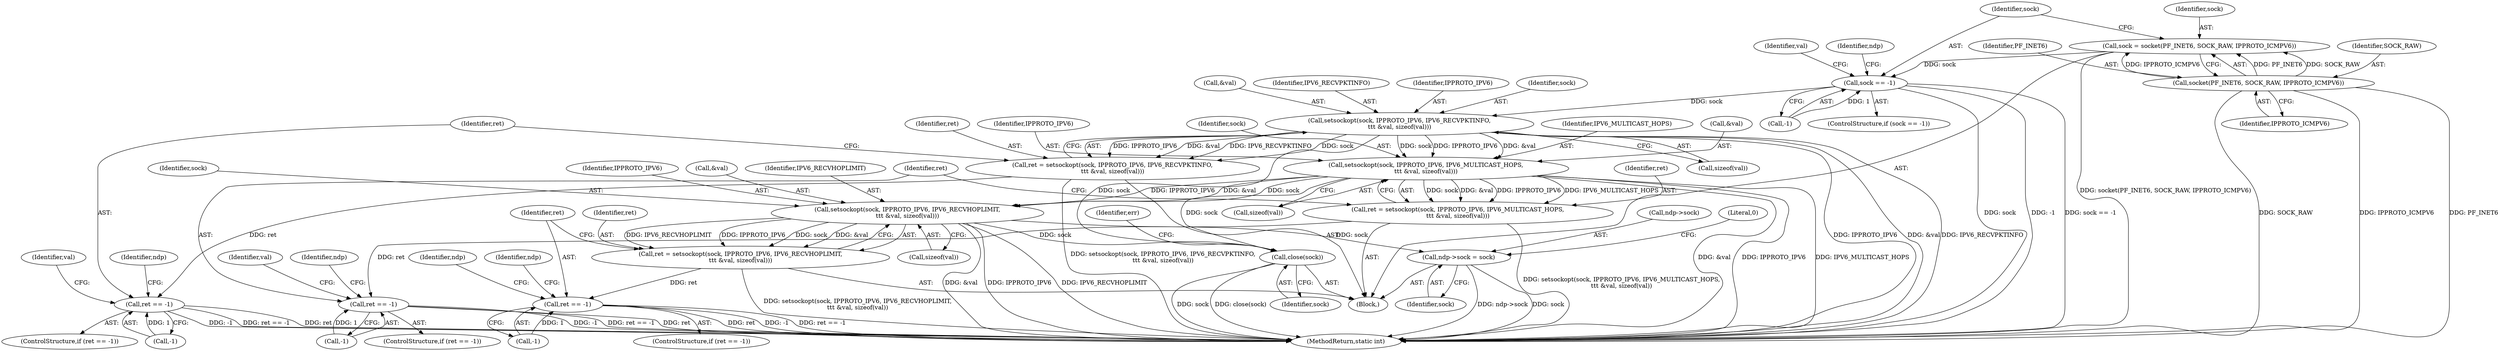digraph "0_libndp_a4892df306e0532487f1634ba6d4c6d4bb381c7f_0@API" {
"1000107" [label="(Call,sock = socket(PF_INET6, SOCK_RAW, IPPROTO_ICMPV6))"];
"1000109" [label="(Call,socket(PF_INET6, SOCK_RAW, IPPROTO_ICMPV6))"];
"1000114" [label="(Call,sock == -1)"];
"1000130" [label="(Call,setsockopt(sock, IPPROTO_IPV6, IPV6_RECVPKTINFO,\n\t\t\t &val, sizeof(val)))"];
"1000128" [label="(Call,ret = setsockopt(sock, IPPROTO_IPV6, IPV6_RECVPKTINFO,\n\t\t\t &val, sizeof(val)))"];
"1000139" [label="(Call,ret == -1)"];
"1000157" [label="(Call,setsockopt(sock, IPPROTO_IPV6, IPV6_MULTICAST_HOPS,\n\t\t\t &val, sizeof(val)))"];
"1000155" [label="(Call,ret = setsockopt(sock, IPPROTO_IPV6, IPV6_MULTICAST_HOPS,\n\t\t\t &val, sizeof(val)))"];
"1000166" [label="(Call,ret == -1)"];
"1000184" [label="(Call,setsockopt(sock, IPPROTO_IPV6, IPV6_RECVHOPLIMIT,\n\t\t\t &val, sizeof(val)))"];
"1000182" [label="(Call,ret = setsockopt(sock, IPPROTO_IPV6, IPV6_RECVHOPLIMIT,\n\t\t\t &val, sizeof(val)))"];
"1000193" [label="(Call,ret == -1)"];
"1000206" [label="(Call,ndp->sock = sock)"];
"1000214" [label="(Call,close(sock))"];
"1000180" [label="(Identifier,val)"];
"1000157" [label="(Call,setsockopt(sock, IPPROTO_IPV6, IPV6_MULTICAST_HOPS,\n\t\t\t &val, sizeof(val)))"];
"1000114" [label="(Call,sock == -1)"];
"1000134" [label="(Call,&val)"];
"1000160" [label="(Identifier,IPV6_MULTICAST_HOPS)"];
"1000166" [label="(Call,ret == -1)"];
"1000186" [label="(Identifier,IPPROTO_IPV6)"];
"1000136" [label="(Call,sizeof(val))"];
"1000184" [label="(Call,setsockopt(sock, IPPROTO_IPV6, IPV6_RECVHOPLIMIT,\n\t\t\t &val, sizeof(val)))"];
"1000167" [label="(Identifier,ret)"];
"1000217" [label="(Identifier,err)"];
"1000214" [label="(Call,close(sock))"];
"1000172" [label="(Identifier,ndp)"];
"1000113" [label="(ControlStructure,if (sock == -1))"];
"1000107" [label="(Call,sock = socket(PF_INET6, SOCK_RAW, IPPROTO_ICMPV6))"];
"1000133" [label="(Identifier,IPV6_RECVPKTINFO)"];
"1000145" [label="(Identifier,ndp)"];
"1000165" [label="(ControlStructure,if (ret == -1))"];
"1000206" [label="(Call,ndp->sock = sock)"];
"1000193" [label="(Call,ret == -1)"];
"1000116" [label="(Call,-1)"];
"1000161" [label="(Call,&val)"];
"1000215" [label="(Identifier,sock)"];
"1000132" [label="(Identifier,IPPROTO_IPV6)"];
"1000120" [label="(Identifier,ndp)"];
"1000199" [label="(Identifier,ndp)"];
"1000111" [label="(Identifier,SOCK_RAW)"];
"1000115" [label="(Identifier,sock)"];
"1000188" [label="(Call,&val)"];
"1000212" [label="(Literal,0)"];
"1000187" [label="(Identifier,IPV6_RECVHOPLIMIT)"];
"1000131" [label="(Identifier,sock)"];
"1000195" [label="(Call,-1)"];
"1000163" [label="(Call,sizeof(val))"];
"1000112" [label="(Identifier,IPPROTO_ICMPV6)"];
"1000159" [label="(Identifier,IPPROTO_IPV6)"];
"1000207" [label="(Call,ndp->sock)"];
"1000110" [label="(Identifier,PF_INET6)"];
"1000156" [label="(Identifier,ret)"];
"1000185" [label="(Identifier,sock)"];
"1000194" [label="(Identifier,ret)"];
"1000208" [label="(Identifier,ndp)"];
"1000192" [label="(ControlStructure,if (ret == -1))"];
"1000140" [label="(Identifier,ret)"];
"1000108" [label="(Identifier,sock)"];
"1000158" [label="(Identifier,sock)"];
"1000141" [label="(Call,-1)"];
"1000182" [label="(Call,ret = setsockopt(sock, IPPROTO_IPV6, IPV6_RECVHOPLIMIT,\n\t\t\t &val, sizeof(val)))"];
"1000139" [label="(Call,ret == -1)"];
"1000153" [label="(Identifier,val)"];
"1000168" [label="(Call,-1)"];
"1000218" [label="(MethodReturn,static int)"];
"1000129" [label="(Identifier,ret)"];
"1000190" [label="(Call,sizeof(val))"];
"1000155" [label="(Call,ret = setsockopt(sock, IPPROTO_IPV6, IPV6_MULTICAST_HOPS,\n\t\t\t &val, sizeof(val)))"];
"1000183" [label="(Identifier,ret)"];
"1000126" [label="(Identifier,val)"];
"1000210" [label="(Identifier,sock)"];
"1000138" [label="(ControlStructure,if (ret == -1))"];
"1000109" [label="(Call,socket(PF_INET6, SOCK_RAW, IPPROTO_ICMPV6))"];
"1000130" [label="(Call,setsockopt(sock, IPPROTO_IPV6, IPV6_RECVPKTINFO,\n\t\t\t &val, sizeof(val)))"];
"1000128" [label="(Call,ret = setsockopt(sock, IPPROTO_IPV6, IPV6_RECVPKTINFO,\n\t\t\t &val, sizeof(val)))"];
"1000102" [label="(Block,)"];
"1000107" -> "1000102"  [label="AST: "];
"1000107" -> "1000109"  [label="CFG: "];
"1000108" -> "1000107"  [label="AST: "];
"1000109" -> "1000107"  [label="AST: "];
"1000115" -> "1000107"  [label="CFG: "];
"1000107" -> "1000218"  [label="DDG: socket(PF_INET6, SOCK_RAW, IPPROTO_ICMPV6)"];
"1000109" -> "1000107"  [label="DDG: PF_INET6"];
"1000109" -> "1000107"  [label="DDG: SOCK_RAW"];
"1000109" -> "1000107"  [label="DDG: IPPROTO_ICMPV6"];
"1000107" -> "1000114"  [label="DDG: sock"];
"1000109" -> "1000112"  [label="CFG: "];
"1000110" -> "1000109"  [label="AST: "];
"1000111" -> "1000109"  [label="AST: "];
"1000112" -> "1000109"  [label="AST: "];
"1000109" -> "1000218"  [label="DDG: IPPROTO_ICMPV6"];
"1000109" -> "1000218"  [label="DDG: PF_INET6"];
"1000109" -> "1000218"  [label="DDG: SOCK_RAW"];
"1000114" -> "1000113"  [label="AST: "];
"1000114" -> "1000116"  [label="CFG: "];
"1000115" -> "1000114"  [label="AST: "];
"1000116" -> "1000114"  [label="AST: "];
"1000120" -> "1000114"  [label="CFG: "];
"1000126" -> "1000114"  [label="CFG: "];
"1000114" -> "1000218"  [label="DDG: sock == -1"];
"1000114" -> "1000218"  [label="DDG: sock"];
"1000114" -> "1000218"  [label="DDG: -1"];
"1000116" -> "1000114"  [label="DDG: 1"];
"1000114" -> "1000130"  [label="DDG: sock"];
"1000130" -> "1000128"  [label="AST: "];
"1000130" -> "1000136"  [label="CFG: "];
"1000131" -> "1000130"  [label="AST: "];
"1000132" -> "1000130"  [label="AST: "];
"1000133" -> "1000130"  [label="AST: "];
"1000134" -> "1000130"  [label="AST: "];
"1000136" -> "1000130"  [label="AST: "];
"1000128" -> "1000130"  [label="CFG: "];
"1000130" -> "1000218"  [label="DDG: IPPROTO_IPV6"];
"1000130" -> "1000218"  [label="DDG: &val"];
"1000130" -> "1000218"  [label="DDG: IPV6_RECVPKTINFO"];
"1000130" -> "1000128"  [label="DDG: IPPROTO_IPV6"];
"1000130" -> "1000128"  [label="DDG: &val"];
"1000130" -> "1000128"  [label="DDG: IPV6_RECVPKTINFO"];
"1000130" -> "1000128"  [label="DDG: sock"];
"1000130" -> "1000157"  [label="DDG: sock"];
"1000130" -> "1000157"  [label="DDG: IPPROTO_IPV6"];
"1000130" -> "1000157"  [label="DDG: &val"];
"1000130" -> "1000214"  [label="DDG: sock"];
"1000128" -> "1000102"  [label="AST: "];
"1000129" -> "1000128"  [label="AST: "];
"1000140" -> "1000128"  [label="CFG: "];
"1000128" -> "1000218"  [label="DDG: setsockopt(sock, IPPROTO_IPV6, IPV6_RECVPKTINFO,\n\t\t\t &val, sizeof(val))"];
"1000128" -> "1000139"  [label="DDG: ret"];
"1000139" -> "1000138"  [label="AST: "];
"1000139" -> "1000141"  [label="CFG: "];
"1000140" -> "1000139"  [label="AST: "];
"1000141" -> "1000139"  [label="AST: "];
"1000145" -> "1000139"  [label="CFG: "];
"1000153" -> "1000139"  [label="CFG: "];
"1000139" -> "1000218"  [label="DDG: -1"];
"1000139" -> "1000218"  [label="DDG: ret == -1"];
"1000139" -> "1000218"  [label="DDG: ret"];
"1000141" -> "1000139"  [label="DDG: 1"];
"1000157" -> "1000155"  [label="AST: "];
"1000157" -> "1000163"  [label="CFG: "];
"1000158" -> "1000157"  [label="AST: "];
"1000159" -> "1000157"  [label="AST: "];
"1000160" -> "1000157"  [label="AST: "];
"1000161" -> "1000157"  [label="AST: "];
"1000163" -> "1000157"  [label="AST: "];
"1000155" -> "1000157"  [label="CFG: "];
"1000157" -> "1000218"  [label="DDG: IPPROTO_IPV6"];
"1000157" -> "1000218"  [label="DDG: IPV6_MULTICAST_HOPS"];
"1000157" -> "1000218"  [label="DDG: &val"];
"1000157" -> "1000155"  [label="DDG: sock"];
"1000157" -> "1000155"  [label="DDG: &val"];
"1000157" -> "1000155"  [label="DDG: IPPROTO_IPV6"];
"1000157" -> "1000155"  [label="DDG: IPV6_MULTICAST_HOPS"];
"1000157" -> "1000184"  [label="DDG: sock"];
"1000157" -> "1000184"  [label="DDG: IPPROTO_IPV6"];
"1000157" -> "1000184"  [label="DDG: &val"];
"1000157" -> "1000214"  [label="DDG: sock"];
"1000155" -> "1000102"  [label="AST: "];
"1000156" -> "1000155"  [label="AST: "];
"1000167" -> "1000155"  [label="CFG: "];
"1000155" -> "1000218"  [label="DDG: setsockopt(sock, IPPROTO_IPV6, IPV6_MULTICAST_HOPS,\n\t\t\t &val, sizeof(val))"];
"1000155" -> "1000166"  [label="DDG: ret"];
"1000166" -> "1000165"  [label="AST: "];
"1000166" -> "1000168"  [label="CFG: "];
"1000167" -> "1000166"  [label="AST: "];
"1000168" -> "1000166"  [label="AST: "];
"1000172" -> "1000166"  [label="CFG: "];
"1000180" -> "1000166"  [label="CFG: "];
"1000166" -> "1000218"  [label="DDG: -1"];
"1000166" -> "1000218"  [label="DDG: ret == -1"];
"1000166" -> "1000218"  [label="DDG: ret"];
"1000168" -> "1000166"  [label="DDG: 1"];
"1000184" -> "1000182"  [label="AST: "];
"1000184" -> "1000190"  [label="CFG: "];
"1000185" -> "1000184"  [label="AST: "];
"1000186" -> "1000184"  [label="AST: "];
"1000187" -> "1000184"  [label="AST: "];
"1000188" -> "1000184"  [label="AST: "];
"1000190" -> "1000184"  [label="AST: "];
"1000182" -> "1000184"  [label="CFG: "];
"1000184" -> "1000218"  [label="DDG: &val"];
"1000184" -> "1000218"  [label="DDG: IPPROTO_IPV6"];
"1000184" -> "1000218"  [label="DDG: IPV6_RECVHOPLIMIT"];
"1000184" -> "1000182"  [label="DDG: IPV6_RECVHOPLIMIT"];
"1000184" -> "1000182"  [label="DDG: IPPROTO_IPV6"];
"1000184" -> "1000182"  [label="DDG: sock"];
"1000184" -> "1000182"  [label="DDG: &val"];
"1000184" -> "1000206"  [label="DDG: sock"];
"1000184" -> "1000214"  [label="DDG: sock"];
"1000182" -> "1000102"  [label="AST: "];
"1000183" -> "1000182"  [label="AST: "];
"1000194" -> "1000182"  [label="CFG: "];
"1000182" -> "1000218"  [label="DDG: setsockopt(sock, IPPROTO_IPV6, IPV6_RECVHOPLIMIT,\n\t\t\t &val, sizeof(val))"];
"1000182" -> "1000193"  [label="DDG: ret"];
"1000193" -> "1000192"  [label="AST: "];
"1000193" -> "1000195"  [label="CFG: "];
"1000194" -> "1000193"  [label="AST: "];
"1000195" -> "1000193"  [label="AST: "];
"1000199" -> "1000193"  [label="CFG: "];
"1000208" -> "1000193"  [label="CFG: "];
"1000193" -> "1000218"  [label="DDG: ret"];
"1000193" -> "1000218"  [label="DDG: -1"];
"1000193" -> "1000218"  [label="DDG: ret == -1"];
"1000195" -> "1000193"  [label="DDG: 1"];
"1000206" -> "1000102"  [label="AST: "];
"1000206" -> "1000210"  [label="CFG: "];
"1000207" -> "1000206"  [label="AST: "];
"1000210" -> "1000206"  [label="AST: "];
"1000212" -> "1000206"  [label="CFG: "];
"1000206" -> "1000218"  [label="DDG: ndp->sock"];
"1000206" -> "1000218"  [label="DDG: sock"];
"1000214" -> "1000102"  [label="AST: "];
"1000214" -> "1000215"  [label="CFG: "];
"1000215" -> "1000214"  [label="AST: "];
"1000217" -> "1000214"  [label="CFG: "];
"1000214" -> "1000218"  [label="DDG: close(sock)"];
"1000214" -> "1000218"  [label="DDG: sock"];
}
